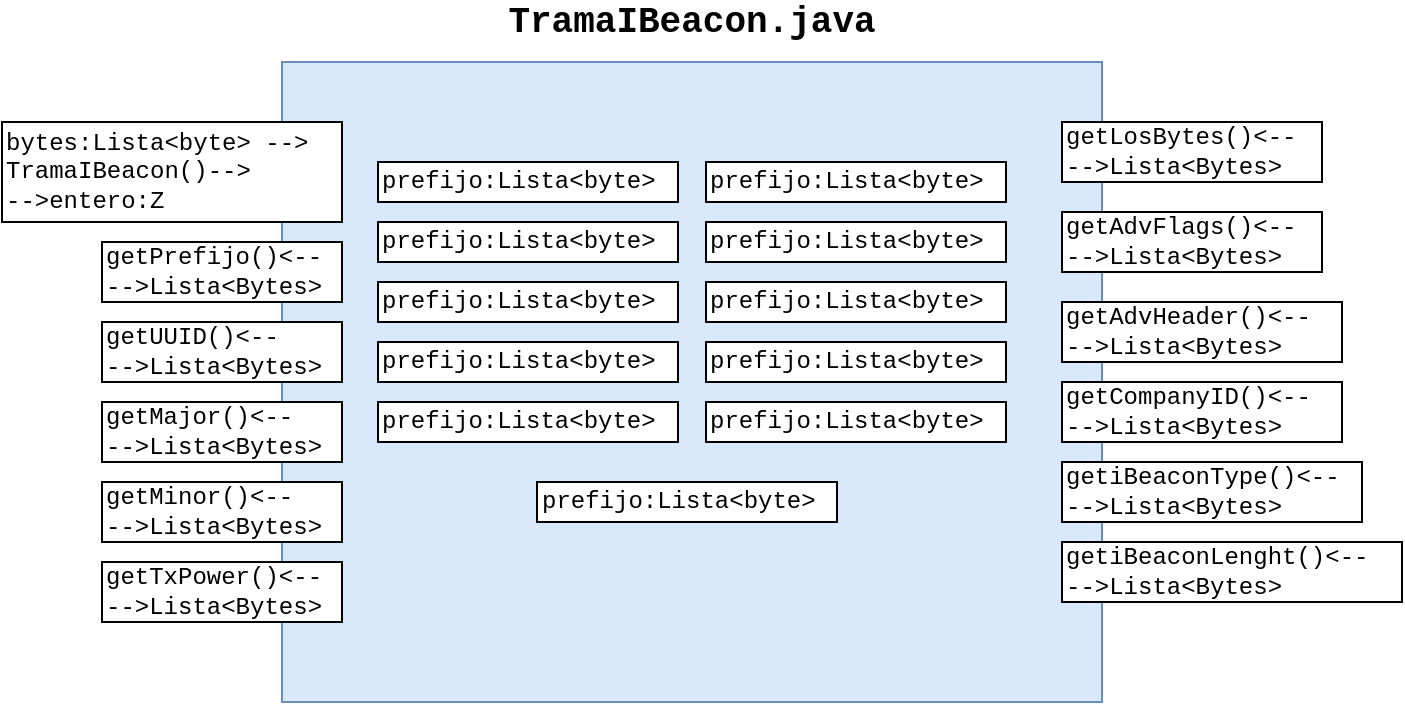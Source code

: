 <mxfile version="15.2.9" type="device"><diagram id="ANkL_GAZFLr6cH3kPEGx" name="Page-1"><mxGraphModel dx="1038" dy="521" grid="1" gridSize="10" guides="1" tooltips="1" connect="1" arrows="1" fold="1" page="1" pageScale="1" pageWidth="827" pageHeight="1169" math="0" shadow="0"><root><mxCell id="0"/><mxCell id="1" parent="0"/><mxCell id="Dh7ulB1D7v78BIl09c9N-2" value="" style="rounded=0;whiteSpace=wrap;html=1;fillColor=#dae8fc;strokeColor=#6c8ebf;" vertex="1" parent="1"><mxGeometry x="220" y="40" width="410" height="320" as="geometry"/></mxCell><mxCell id="Dh7ulB1D7v78BIl09c9N-1" value="prefijo:Lista&amp;lt;byte&amp;gt;" style="rounded=0;whiteSpace=wrap;html=1;autosize=1;align=left;fontFamily=Courier New;" vertex="1" parent="1"><mxGeometry x="268" y="90" width="150" height="20" as="geometry"/></mxCell><mxCell id="Dh7ulB1D7v78BIl09c9N-3" value="&lt;b&gt;&lt;font face=&quot;Courier New&quot; style=&quot;font-size: 18px&quot;&gt;TramaIBeacon.java&lt;/font&gt;&lt;/b&gt;" style="text;html=1;strokeColor=none;fillColor=none;align=center;verticalAlign=middle;whiteSpace=wrap;rounded=0;strokeWidth=1;" vertex="1" parent="1"><mxGeometry x="405" y="10" width="40" height="20" as="geometry"/></mxCell><mxCell id="Dh7ulB1D7v78BIl09c9N-6" value="bytes:Lista&amp;lt;byte&amp;gt; --&amp;gt;&lt;br&gt;TramaIBeacon()--&amp;gt;&lt;br&gt;--&amp;gt;entero:Z" style="rounded=0;whiteSpace=wrap;html=1;autosize=1;align=left;fontFamily=Courier New;" vertex="1" parent="1"><mxGeometry x="80" y="70" width="170" height="50" as="geometry"/></mxCell><mxCell id="Dh7ulB1D7v78BIl09c9N-7" value="getUUID()&amp;lt;--&lt;br&gt;--&amp;gt;Lista&amp;lt;Bytes&amp;gt;" style="rounded=0;whiteSpace=wrap;html=1;autosize=1;align=left;fontFamily=Courier New;" vertex="1" parent="1"><mxGeometry x="130" y="170" width="120" height="30" as="geometry"/></mxCell><mxCell id="Dh7ulB1D7v78BIl09c9N-12" value="getPrefijo()&amp;lt;--&lt;br&gt;--&amp;gt;Lista&amp;lt;Bytes&amp;gt;" style="rounded=0;whiteSpace=wrap;html=1;autosize=1;align=left;fontFamily=Courier New;" vertex="1" parent="1"><mxGeometry x="130" y="130" width="120" height="30" as="geometry"/></mxCell><mxCell id="Dh7ulB1D7v78BIl09c9N-14" value="prefijo:Lista&amp;lt;byte&amp;gt;" style="rounded=0;whiteSpace=wrap;html=1;autosize=1;align=left;fontFamily=Courier New;" vertex="1" parent="1"><mxGeometry x="268" y="120" width="150" height="20" as="geometry"/></mxCell><mxCell id="Dh7ulB1D7v78BIl09c9N-15" value="prefijo:Lista&amp;lt;byte&amp;gt;" style="rounded=0;whiteSpace=wrap;html=1;autosize=1;align=left;fontFamily=Courier New;" vertex="1" parent="1"><mxGeometry x="432" y="90" width="150" height="20" as="geometry"/></mxCell><mxCell id="Dh7ulB1D7v78BIl09c9N-16" value="prefijo:Lista&amp;lt;byte&amp;gt;" style="rounded=0;whiteSpace=wrap;html=1;autosize=1;align=left;fontFamily=Courier New;" vertex="1" parent="1"><mxGeometry x="432" y="120" width="150" height="20" as="geometry"/></mxCell><mxCell id="Dh7ulB1D7v78BIl09c9N-17" value="prefijo:Lista&amp;lt;byte&amp;gt;" style="rounded=0;whiteSpace=wrap;html=1;autosize=1;align=left;fontFamily=Courier New;" vertex="1" parent="1"><mxGeometry x="268" y="150" width="150" height="20" as="geometry"/></mxCell><mxCell id="Dh7ulB1D7v78BIl09c9N-18" value="prefijo:Lista&amp;lt;byte&amp;gt;" style="rounded=0;whiteSpace=wrap;html=1;autosize=1;align=left;fontFamily=Courier New;" vertex="1" parent="1"><mxGeometry x="432" y="180" width="150" height="20" as="geometry"/></mxCell><mxCell id="Dh7ulB1D7v78BIl09c9N-19" value="prefijo:Lista&amp;lt;byte&amp;gt;" style="rounded=0;whiteSpace=wrap;html=1;autosize=1;align=left;fontFamily=Courier New;" vertex="1" parent="1"><mxGeometry x="268" y="180" width="150" height="20" as="geometry"/></mxCell><mxCell id="Dh7ulB1D7v78BIl09c9N-20" value="prefijo:Lista&amp;lt;byte&amp;gt;" style="rounded=0;whiteSpace=wrap;html=1;autosize=1;align=left;fontFamily=Courier New;" vertex="1" parent="1"><mxGeometry x="432" y="150" width="150" height="20" as="geometry"/></mxCell><mxCell id="Dh7ulB1D7v78BIl09c9N-21" value="prefijo:Lista&amp;lt;byte&amp;gt;" style="rounded=0;whiteSpace=wrap;html=1;autosize=1;align=left;fontFamily=Courier New;" vertex="1" parent="1"><mxGeometry x="268" y="210" width="150" height="20" as="geometry"/></mxCell><mxCell id="Dh7ulB1D7v78BIl09c9N-22" value="prefijo:Lista&amp;lt;byte&amp;gt;" style="rounded=0;whiteSpace=wrap;html=1;autosize=1;align=left;fontFamily=Courier New;" vertex="1" parent="1"><mxGeometry x="432" y="210" width="150" height="20" as="geometry"/></mxCell><mxCell id="Dh7ulB1D7v78BIl09c9N-23" value="prefijo:Lista&amp;lt;byte&amp;gt;" style="rounded=0;whiteSpace=wrap;html=1;autosize=1;align=left;fontFamily=Courier New;" vertex="1" parent="1"><mxGeometry x="347.5" y="250" width="150" height="20" as="geometry"/></mxCell><mxCell id="Dh7ulB1D7v78BIl09c9N-24" value="getMajor()&amp;lt;--&lt;br&gt;--&amp;gt;Lista&amp;lt;Bytes&amp;gt;" style="rounded=0;whiteSpace=wrap;html=1;autosize=1;align=left;fontFamily=Courier New;" vertex="1" parent="1"><mxGeometry x="130" y="210" width="120" height="30" as="geometry"/></mxCell><mxCell id="Dh7ulB1D7v78BIl09c9N-25" value="getMinor()&amp;lt;--&lt;br&gt;--&amp;gt;Lista&amp;lt;Bytes&amp;gt;" style="rounded=0;whiteSpace=wrap;html=1;autosize=1;align=left;fontFamily=Courier New;" vertex="1" parent="1"><mxGeometry x="130" y="250" width="120" height="30" as="geometry"/></mxCell><mxCell id="Dh7ulB1D7v78BIl09c9N-26" value="getTxPower()&amp;lt;--&lt;br&gt;--&amp;gt;Lista&amp;lt;Bytes&amp;gt;" style="rounded=0;whiteSpace=wrap;html=1;autosize=1;align=left;fontFamily=Courier New;" vertex="1" parent="1"><mxGeometry x="130" y="290" width="120" height="30" as="geometry"/></mxCell><mxCell id="Dh7ulB1D7v78BIl09c9N-27" value="getLosBytes()&amp;lt;--&lt;br&gt;--&amp;gt;Lista&amp;lt;Bytes&amp;gt;" style="rounded=0;whiteSpace=wrap;html=1;autosize=1;align=left;fontFamily=Courier New;" vertex="1" parent="1"><mxGeometry x="610" y="70" width="130" height="30" as="geometry"/></mxCell><mxCell id="Dh7ulB1D7v78BIl09c9N-28" value="getAdvFlags()&amp;lt;--&lt;br&gt;--&amp;gt;Lista&amp;lt;Bytes&amp;gt;" style="rounded=0;whiteSpace=wrap;html=1;autosize=1;align=left;fontFamily=Courier New;" vertex="1" parent="1"><mxGeometry x="610" y="115" width="130" height="30" as="geometry"/></mxCell><mxCell id="Dh7ulB1D7v78BIl09c9N-29" value="getAdvHeader()&amp;lt;--&lt;br&gt;--&amp;gt;Lista&amp;lt;Bytes&amp;gt;" style="rounded=0;whiteSpace=wrap;html=1;autosize=1;align=left;fontFamily=Courier New;" vertex="1" parent="1"><mxGeometry x="610" y="160" width="140" height="30" as="geometry"/></mxCell><mxCell id="Dh7ulB1D7v78BIl09c9N-30" value="getCompanyID()&amp;lt;--&lt;br&gt;--&amp;gt;Lista&amp;lt;Bytes&amp;gt;" style="rounded=0;whiteSpace=wrap;html=1;autosize=1;align=left;fontFamily=Courier New;" vertex="1" parent="1"><mxGeometry x="610" y="200" width="140" height="30" as="geometry"/></mxCell><mxCell id="Dh7ulB1D7v78BIl09c9N-31" value="getiBeaconType()&amp;lt;--&lt;br&gt;--&amp;gt;Lista&amp;lt;Bytes&amp;gt;" style="rounded=0;whiteSpace=wrap;html=1;autosize=1;align=left;fontFamily=Courier New;" vertex="1" parent="1"><mxGeometry x="610" y="240" width="150" height="30" as="geometry"/></mxCell><mxCell id="Dh7ulB1D7v78BIl09c9N-32" value="getiBeaconLenght()&amp;lt;--&lt;br&gt;--&amp;gt;Lista&amp;lt;Bytes&amp;gt;" style="rounded=0;whiteSpace=wrap;html=1;autosize=1;align=left;fontFamily=Courier New;" vertex="1" parent="1"><mxGeometry x="610" y="280" width="170" height="30" as="geometry"/></mxCell></root></mxGraphModel></diagram></mxfile>